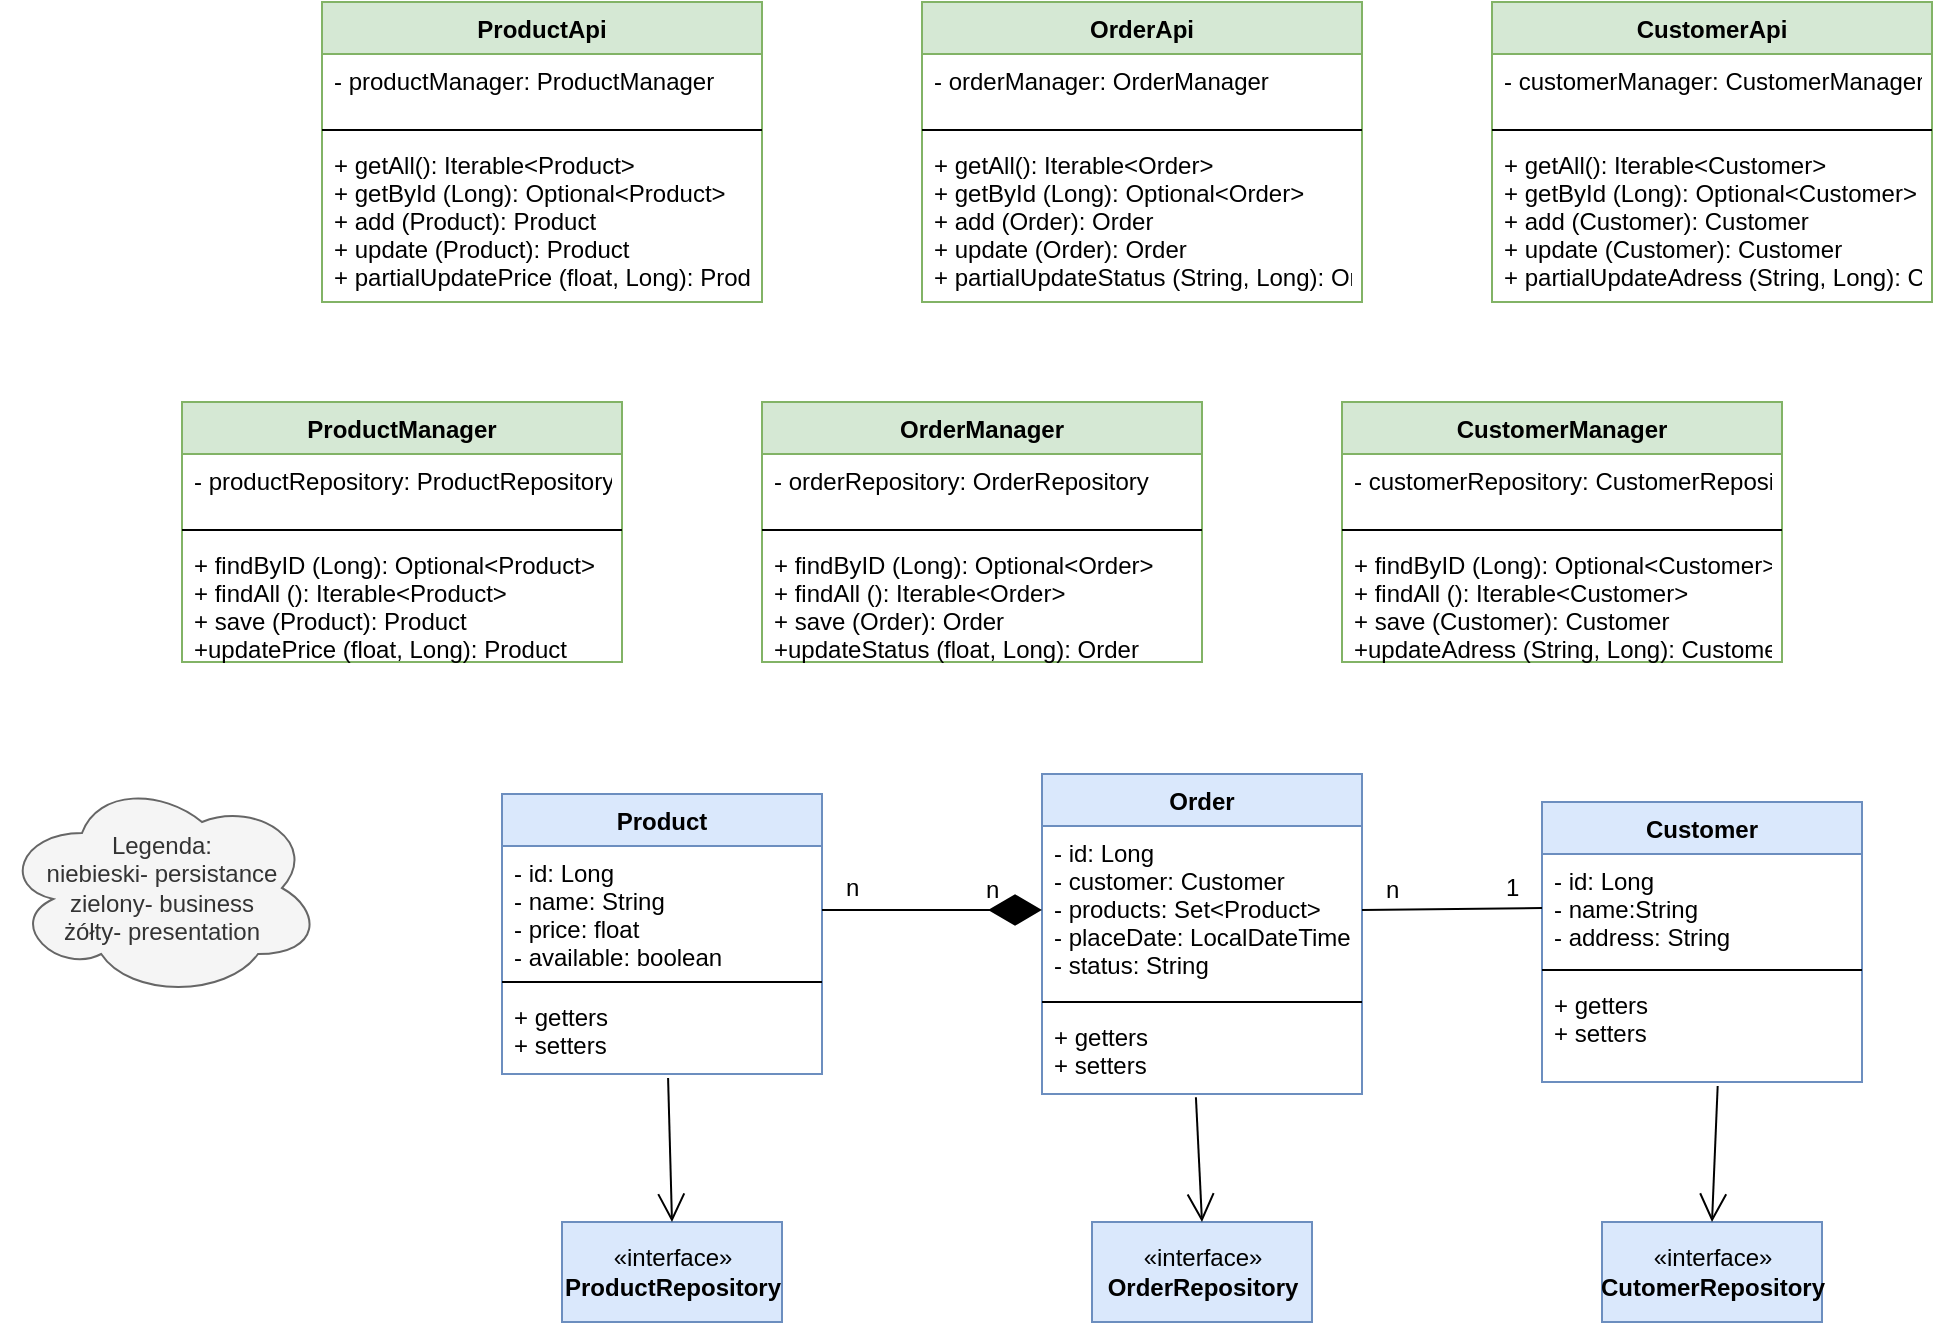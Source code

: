 <mxfile version="12.9.13" type="device"><diagram id="MQTRrIXLNAAnGkMyU6jz" name="Page-1"><mxGraphModel dx="1827" dy="1701" grid="1" gridSize="10" guides="1" tooltips="1" connect="1" arrows="1" fold="1" page="1" pageScale="1" pageWidth="827" pageHeight="1169" math="0" shadow="0"><root><mxCell id="0"/><mxCell id="1" parent="0"/><mxCell id="TRp4Vmo-0R3dU8FlxMCj-11" value="Product" style="swimlane;fontStyle=1;align=center;verticalAlign=top;childLayout=stackLayout;horizontal=1;startSize=26;horizontalStack=0;resizeParent=1;resizeParentMax=0;resizeLast=0;collapsible=1;marginBottom=0;fillColor=#dae8fc;strokeColor=#6c8ebf;" parent="1" vertex="1"><mxGeometry x="80" y="206" width="160" height="140" as="geometry"><mxRectangle x="80" y="206" width="70" height="26" as="alternateBounds"/></mxGeometry></mxCell><mxCell id="TRp4Vmo-0R3dU8FlxMCj-12" value="- id: Long&#10;- name: String&#10;- price: float&#10;- available: boolean" style="text;strokeColor=none;fillColor=none;align=left;verticalAlign=top;spacingLeft=4;spacingRight=4;overflow=hidden;rotatable=0;points=[[0,0.5],[1,0.5]];portConstraint=eastwest;" parent="TRp4Vmo-0R3dU8FlxMCj-11" vertex="1"><mxGeometry y="26" width="160" height="64" as="geometry"/></mxCell><mxCell id="TRp4Vmo-0R3dU8FlxMCj-13" value="" style="line;strokeWidth=1;fillColor=none;align=left;verticalAlign=middle;spacingTop=-1;spacingLeft=3;spacingRight=3;rotatable=0;labelPosition=right;points=[];portConstraint=eastwest;" parent="TRp4Vmo-0R3dU8FlxMCj-11" vertex="1"><mxGeometry y="90" width="160" height="8" as="geometry"/></mxCell><mxCell id="TRp4Vmo-0R3dU8FlxMCj-14" value="+ getters&#10;+ setters" style="text;strokeColor=none;fillColor=none;align=left;verticalAlign=top;spacingLeft=4;spacingRight=4;overflow=hidden;rotatable=0;points=[[0,0.5],[1,0.5]];portConstraint=eastwest;" parent="TRp4Vmo-0R3dU8FlxMCj-11" vertex="1"><mxGeometry y="98" width="160" height="42" as="geometry"/></mxCell><mxCell id="TRp4Vmo-0R3dU8FlxMCj-15" value="Order" style="swimlane;fontStyle=1;align=center;verticalAlign=top;childLayout=stackLayout;horizontal=1;startSize=26;horizontalStack=0;resizeParent=1;resizeParentMax=0;resizeLast=0;collapsible=1;marginBottom=0;fillColor=#dae8fc;strokeColor=#6c8ebf;" parent="1" vertex="1"><mxGeometry x="350" y="196" width="160" height="160" as="geometry"/></mxCell><mxCell id="TRp4Vmo-0R3dU8FlxMCj-16" value="- id: Long&#10;- customer: Customer &#10;- products: Set&lt;Product&gt;&#10;- placeDate: LocalDateTime&#10;- status: String" style="text;strokeColor=none;fillColor=none;align=left;verticalAlign=top;spacingLeft=4;spacingRight=4;overflow=hidden;rotatable=0;points=[[0,0.5],[1,0.5]];portConstraint=eastwest;" parent="TRp4Vmo-0R3dU8FlxMCj-15" vertex="1"><mxGeometry y="26" width="160" height="84" as="geometry"/></mxCell><mxCell id="TRp4Vmo-0R3dU8FlxMCj-17" value="" style="line;strokeWidth=1;fillColor=none;align=left;verticalAlign=middle;spacingTop=-1;spacingLeft=3;spacingRight=3;rotatable=0;labelPosition=right;points=[];portConstraint=eastwest;" parent="TRp4Vmo-0R3dU8FlxMCj-15" vertex="1"><mxGeometry y="110" width="160" height="8" as="geometry"/></mxCell><mxCell id="TRp4Vmo-0R3dU8FlxMCj-18" value="+ getters&#10;+ setters" style="text;strokeColor=none;fillColor=none;align=left;verticalAlign=top;spacingLeft=4;spacingRight=4;overflow=hidden;rotatable=0;points=[[0,0.5],[1,0.5]];portConstraint=eastwest;" parent="TRp4Vmo-0R3dU8FlxMCj-15" vertex="1"><mxGeometry y="118" width="160" height="42" as="geometry"/></mxCell><mxCell id="TRp4Vmo-0R3dU8FlxMCj-19" value="Customer" style="swimlane;fontStyle=1;align=center;verticalAlign=top;childLayout=stackLayout;horizontal=1;startSize=26;horizontalStack=0;resizeParent=1;resizeParentMax=0;resizeLast=0;collapsible=1;marginBottom=0;fillColor=#dae8fc;strokeColor=#6c8ebf;" parent="1" vertex="1"><mxGeometry x="600" y="210" width="160" height="140" as="geometry"/></mxCell><mxCell id="TRp4Vmo-0R3dU8FlxMCj-20" value="- id: Long&#10;- name:String &#10;- address: String" style="text;strokeColor=none;fillColor=none;align=left;verticalAlign=top;spacingLeft=4;spacingRight=4;overflow=hidden;rotatable=0;points=[[0,0.5],[1,0.5]];portConstraint=eastwest;" parent="TRp4Vmo-0R3dU8FlxMCj-19" vertex="1"><mxGeometry y="26" width="160" height="54" as="geometry"/></mxCell><mxCell id="TRp4Vmo-0R3dU8FlxMCj-21" value="" style="line;strokeWidth=1;fillColor=none;align=left;verticalAlign=middle;spacingTop=-1;spacingLeft=3;spacingRight=3;rotatable=0;labelPosition=right;points=[];portConstraint=eastwest;" parent="TRp4Vmo-0R3dU8FlxMCj-19" vertex="1"><mxGeometry y="80" width="160" height="8" as="geometry"/></mxCell><mxCell id="TRp4Vmo-0R3dU8FlxMCj-22" value="+ getters&#10;+ setters" style="text;strokeColor=none;fillColor=none;align=left;verticalAlign=top;spacingLeft=4;spacingRight=4;overflow=hidden;rotatable=0;points=[[0,0.5],[1,0.5]];portConstraint=eastwest;" parent="TRp4Vmo-0R3dU8FlxMCj-19" vertex="1"><mxGeometry y="88" width="160" height="52" as="geometry"/></mxCell><mxCell id="TRp4Vmo-0R3dU8FlxMCj-26" value="n" style="text;html=1;resizable=0;points=[];autosize=1;align=left;verticalAlign=top;spacingTop=-4;" parent="1" vertex="1"><mxGeometry x="250" y="243" width="20" height="20" as="geometry"/></mxCell><mxCell id="TRp4Vmo-0R3dU8FlxMCj-27" value="n" style="text;html=1;resizable=0;points=[];autosize=1;align=left;verticalAlign=top;spacingTop=-4;" parent="1" vertex="1"><mxGeometry x="320" y="244" width="20" height="20" as="geometry"/></mxCell><mxCell id="TRp4Vmo-0R3dU8FlxMCj-29" value="n" style="text;html=1;resizable=0;points=[];autosize=1;align=left;verticalAlign=top;spacingTop=-4;" parent="1" vertex="1"><mxGeometry x="520" y="244" width="20" height="20" as="geometry"/></mxCell><mxCell id="TRp4Vmo-0R3dU8FlxMCj-47" value="«interface»&lt;br&gt;&lt;b&gt;ProductRepository&lt;/b&gt;" style="html=1;fillColor=#dae8fc;strokeColor=#6c8ebf;" parent="1" vertex="1"><mxGeometry x="110" y="420" width="110" height="50" as="geometry"/></mxCell><mxCell id="TRp4Vmo-0R3dU8FlxMCj-48" value="«interface»&lt;br&gt;&lt;b&gt;OrderRepository&lt;/b&gt;" style="html=1;fillColor=#dae8fc;strokeColor=#6c8ebf;" parent="1" vertex="1"><mxGeometry x="375" y="420" width="110" height="50" as="geometry"/></mxCell><mxCell id="TRp4Vmo-0R3dU8FlxMCj-49" value="«interface»&lt;br&gt;&lt;b&gt;CutomerRepository&lt;/b&gt;" style="html=1;fillColor=#dae8fc;strokeColor=#6c8ebf;" parent="1" vertex="1"><mxGeometry x="630" y="420" width="110" height="50" as="geometry"/></mxCell><mxCell id="bGYFitAvwfhxaLgGt7f0-1" value="" style="endArrow=open;endFill=1;endSize=12;html=1;exitX=0.519;exitY=1.048;exitDx=0;exitDy=0;exitPerimeter=0;entryX=0.5;entryY=0;entryDx=0;entryDy=0;" parent="1" source="TRp4Vmo-0R3dU8FlxMCj-14" target="TRp4Vmo-0R3dU8FlxMCj-47" edge="1"><mxGeometry width="160" relative="1" as="geometry"><mxPoint x="80" y="490" as="sourcePoint"/><mxPoint x="240" y="490" as="targetPoint"/></mxGeometry></mxCell><mxCell id="bGYFitAvwfhxaLgGt7f0-2" value="" style="endArrow=open;endFill=1;endSize=12;html=1;exitX=0.481;exitY=1.038;exitDx=0;exitDy=0;exitPerimeter=0;entryX=0.5;entryY=0;entryDx=0;entryDy=0;" parent="1" source="TRp4Vmo-0R3dU8FlxMCj-18" target="TRp4Vmo-0R3dU8FlxMCj-48" edge="1"><mxGeometry width="160" relative="1" as="geometry"><mxPoint x="173.04" y="358.016" as="sourcePoint"/><mxPoint x="175" y="430" as="targetPoint"/></mxGeometry></mxCell><mxCell id="bGYFitAvwfhxaLgGt7f0-3" value="" style="endArrow=open;endFill=1;endSize=12;html=1;exitX=0.549;exitY=1.038;exitDx=0;exitDy=0;exitPerimeter=0;entryX=0.5;entryY=0;entryDx=0;entryDy=0;" parent="1" source="TRp4Vmo-0R3dU8FlxMCj-22" target="TRp4Vmo-0R3dU8FlxMCj-49" edge="1"><mxGeometry width="160" relative="1" as="geometry"><mxPoint x="183.04" y="368.016" as="sourcePoint"/><mxPoint x="185" y="440" as="targetPoint"/></mxGeometry></mxCell><mxCell id="bGYFitAvwfhxaLgGt7f0-8" value="" style="endArrow=none;html=1;entryX=0;entryY=0.5;entryDx=0;entryDy=0;exitX=1;exitY=0.5;exitDx=0;exitDy=0;" parent="1" source="TRp4Vmo-0R3dU8FlxMCj-16" target="TRp4Vmo-0R3dU8FlxMCj-20" edge="1"><mxGeometry width="50" height="50" relative="1" as="geometry"><mxPoint x="250" y="274.0" as="sourcePoint"/><mxPoint x="360" y="274.0" as="targetPoint"/></mxGeometry></mxCell><mxCell id="bGYFitAvwfhxaLgGt7f0-9" value="1" style="text;html=1;resizable=0;points=[];autosize=1;align=left;verticalAlign=top;spacingTop=-4;" parent="1" vertex="1"><mxGeometry x="580" y="243" width="20" height="20" as="geometry"/></mxCell><mxCell id="bGYFitAvwfhxaLgGt7f0-10" value="" style="endArrow=diamondThin;endFill=1;endSize=24;html=1;exitX=1;exitY=0.5;exitDx=0;exitDy=0;entryX=0;entryY=0.5;entryDx=0;entryDy=0;" parent="1" source="TRp4Vmo-0R3dU8FlxMCj-12" target="TRp4Vmo-0R3dU8FlxMCj-16" edge="1"><mxGeometry width="160" relative="1" as="geometry"><mxPoint x="80" y="710" as="sourcePoint"/><mxPoint x="290" y="400" as="targetPoint"/></mxGeometry></mxCell><mxCell id="-x6BlUAx2ABJrn5DepMD-21" value="Legenda:&lt;br&gt;niebieski- persistance&lt;br&gt;zielony- business&lt;br&gt;żółty- presentation" style="ellipse;shape=cloud;whiteSpace=wrap;html=1;fillColor=#f5f5f5;strokeColor=#666666;fontColor=#333333;" vertex="1" parent="1"><mxGeometry x="-170" y="198" width="160" height="110" as="geometry"/></mxCell><mxCell id="-x6BlUAx2ABJrn5DepMD-17" value="OrderApi" style="swimlane;fontStyle=1;align=center;verticalAlign=top;childLayout=stackLayout;horizontal=1;startSize=26;horizontalStack=0;resizeParent=1;resizeParentMax=0;resizeLast=0;collapsible=1;marginBottom=0;fillColor=#d5e8d4;strokeColor=#82b366;" vertex="1" parent="1"><mxGeometry x="290" y="-190" width="220" height="150" as="geometry"><mxRectangle x="80" y="206" width="70" height="26" as="alternateBounds"/></mxGeometry></mxCell><mxCell id="-x6BlUAx2ABJrn5DepMD-18" value="- orderManager: OrderManager" style="text;strokeColor=none;fillColor=none;align=left;verticalAlign=top;spacingLeft=4;spacingRight=4;overflow=hidden;rotatable=0;points=[[0,0.5],[1,0.5]];portConstraint=eastwest;" vertex="1" parent="-x6BlUAx2ABJrn5DepMD-17"><mxGeometry y="26" width="220" height="34" as="geometry"/></mxCell><mxCell id="-x6BlUAx2ABJrn5DepMD-19" value="" style="line;strokeWidth=1;fillColor=none;align=left;verticalAlign=middle;spacingTop=-1;spacingLeft=3;spacingRight=3;rotatable=0;labelPosition=right;points=[];portConstraint=eastwest;" vertex="1" parent="-x6BlUAx2ABJrn5DepMD-17"><mxGeometry y="60" width="220" height="8" as="geometry"/></mxCell><mxCell id="-x6BlUAx2ABJrn5DepMD-20" value="+ getAll(): Iterable&lt;Order&gt;&#10;+ getById (Long): Optional&lt;Order&gt;&#10;+ add (Order): Order&#10;+ update (Order): Order&#10;+ partialUpdateStatus (String, Long): Order" style="text;strokeColor=none;fillColor=none;align=left;verticalAlign=top;spacingLeft=4;spacingRight=4;overflow=hidden;rotatable=0;points=[[0,0.5],[1,0.5]];portConstraint=eastwest;" vertex="1" parent="-x6BlUAx2ABJrn5DepMD-17"><mxGeometry y="68" width="220" height="82" as="geometry"/></mxCell><mxCell id="-x6BlUAx2ABJrn5DepMD-13" value="CustomerApi" style="swimlane;fontStyle=1;align=center;verticalAlign=top;childLayout=stackLayout;horizontal=1;startSize=26;horizontalStack=0;resizeParent=1;resizeParentMax=0;resizeLast=0;collapsible=1;marginBottom=0;fillColor=#d5e8d4;strokeColor=#82b366;" vertex="1" parent="1"><mxGeometry x="575" y="-190" width="220" height="150" as="geometry"><mxRectangle x="80" y="206" width="70" height="26" as="alternateBounds"/></mxGeometry></mxCell><mxCell id="-x6BlUAx2ABJrn5DepMD-14" value="- customerManager: CustomerManager" style="text;strokeColor=none;fillColor=none;align=left;verticalAlign=top;spacingLeft=4;spacingRight=4;overflow=hidden;rotatable=0;points=[[0,0.5],[1,0.5]];portConstraint=eastwest;" vertex="1" parent="-x6BlUAx2ABJrn5DepMD-13"><mxGeometry y="26" width="220" height="34" as="geometry"/></mxCell><mxCell id="-x6BlUAx2ABJrn5DepMD-15" value="" style="line;strokeWidth=1;fillColor=none;align=left;verticalAlign=middle;spacingTop=-1;spacingLeft=3;spacingRight=3;rotatable=0;labelPosition=right;points=[];portConstraint=eastwest;" vertex="1" parent="-x6BlUAx2ABJrn5DepMD-13"><mxGeometry y="60" width="220" height="8" as="geometry"/></mxCell><mxCell id="-x6BlUAx2ABJrn5DepMD-16" value="+ getAll(): Iterable&lt;Customer&gt;&#10;+ getById (Long): Optional&lt;Customer&gt;&#10;+ add (Customer): Customer&#10;+ update (Customer): Customer&#10;+ partialUpdateAdress (String, Long): Customer" style="text;strokeColor=none;fillColor=none;align=left;verticalAlign=top;spacingLeft=4;spacingRight=4;overflow=hidden;rotatable=0;points=[[0,0.5],[1,0.5]];portConstraint=eastwest;" vertex="1" parent="-x6BlUAx2ABJrn5DepMD-13"><mxGeometry y="68" width="220" height="82" as="geometry"/></mxCell><mxCell id="-x6BlUAx2ABJrn5DepMD-5" value="OrderManager" style="swimlane;fontStyle=1;align=center;verticalAlign=top;childLayout=stackLayout;horizontal=1;startSize=26;horizontalStack=0;resizeParent=1;resizeParentMax=0;resizeLast=0;collapsible=1;marginBottom=0;fillColor=#d5e8d4;strokeColor=#82b366;" vertex="1" parent="1"><mxGeometry x="210" y="10" width="220" height="130" as="geometry"><mxRectangle x="80" y="206" width="70" height="26" as="alternateBounds"/></mxGeometry></mxCell><mxCell id="-x6BlUAx2ABJrn5DepMD-6" value="- orderRepository: OrderRepository" style="text;strokeColor=none;fillColor=none;align=left;verticalAlign=top;spacingLeft=4;spacingRight=4;overflow=hidden;rotatable=0;points=[[0,0.5],[1,0.5]];portConstraint=eastwest;" vertex="1" parent="-x6BlUAx2ABJrn5DepMD-5"><mxGeometry y="26" width="220" height="34" as="geometry"/></mxCell><mxCell id="-x6BlUAx2ABJrn5DepMD-7" value="" style="line;strokeWidth=1;fillColor=none;align=left;verticalAlign=middle;spacingTop=-1;spacingLeft=3;spacingRight=3;rotatable=0;labelPosition=right;points=[];portConstraint=eastwest;" vertex="1" parent="-x6BlUAx2ABJrn5DepMD-5"><mxGeometry y="60" width="220" height="8" as="geometry"/></mxCell><mxCell id="-x6BlUAx2ABJrn5DepMD-8" value="+ findByID (Long): Optional&lt;Order&gt; &#10;+ findAll (): Iterable&lt;Order&gt;&#10;+ save (Order): Order&#10;+updateStatus (float, Long): Order" style="text;strokeColor=none;fillColor=none;align=left;verticalAlign=top;spacingLeft=4;spacingRight=4;overflow=hidden;rotatable=0;points=[[0,0.5],[1,0.5]];portConstraint=eastwest;" vertex="1" parent="-x6BlUAx2ABJrn5DepMD-5"><mxGeometry y="68" width="220" height="62" as="geometry"/></mxCell><mxCell id="-x6BlUAx2ABJrn5DepMD-9" value="CustomerManager" style="swimlane;fontStyle=1;align=center;verticalAlign=top;childLayout=stackLayout;horizontal=1;startSize=26;horizontalStack=0;resizeParent=1;resizeParentMax=0;resizeLast=0;collapsible=1;marginBottom=0;fillColor=#d5e8d4;strokeColor=#82b366;" vertex="1" parent="1"><mxGeometry x="500" y="10" width="220" height="130" as="geometry"><mxRectangle x="570" width="70" height="26" as="alternateBounds"/></mxGeometry></mxCell><mxCell id="-x6BlUAx2ABJrn5DepMD-10" value="- customerRepository: CustomerRepository" style="text;strokeColor=none;fillColor=none;align=left;verticalAlign=top;spacingLeft=4;spacingRight=4;overflow=hidden;rotatable=0;points=[[0,0.5],[1,0.5]];portConstraint=eastwest;" vertex="1" parent="-x6BlUAx2ABJrn5DepMD-9"><mxGeometry y="26" width="220" height="34" as="geometry"/></mxCell><mxCell id="-x6BlUAx2ABJrn5DepMD-11" value="" style="line;strokeWidth=1;fillColor=none;align=left;verticalAlign=middle;spacingTop=-1;spacingLeft=3;spacingRight=3;rotatable=0;labelPosition=right;points=[];portConstraint=eastwest;" vertex="1" parent="-x6BlUAx2ABJrn5DepMD-9"><mxGeometry y="60" width="220" height="8" as="geometry"/></mxCell><mxCell id="-x6BlUAx2ABJrn5DepMD-12" value="+ findByID (Long): Optional&lt;Customer&gt; &#10;+ findAll (): Iterable&lt;Customer&gt;&#10;+ save (Customer): Customer&#10;+updateAdress (String, Long): Customer" style="text;strokeColor=none;fillColor=none;align=left;verticalAlign=top;spacingLeft=4;spacingRight=4;overflow=hidden;rotatable=0;points=[[0,0.5],[1,0.5]];portConstraint=eastwest;" vertex="1" parent="-x6BlUAx2ABJrn5DepMD-9"><mxGeometry y="68" width="220" height="62" as="geometry"/></mxCell><mxCell id="-x6BlUAx2ABJrn5DepMD-1" value="ProductManager" style="swimlane;fontStyle=1;align=center;verticalAlign=top;childLayout=stackLayout;horizontal=1;startSize=26;horizontalStack=0;resizeParent=1;resizeParentMax=0;resizeLast=0;collapsible=1;marginBottom=0;fillColor=#d5e8d4;strokeColor=#82b366;" vertex="1" parent="1"><mxGeometry x="-80" y="10" width="220" height="130" as="geometry"><mxRectangle x="80" y="206" width="70" height="26" as="alternateBounds"/></mxGeometry></mxCell><mxCell id="-x6BlUAx2ABJrn5DepMD-2" value="- productRepository: ProductRepository" style="text;strokeColor=none;fillColor=none;align=left;verticalAlign=top;spacingLeft=4;spacingRight=4;overflow=hidden;rotatable=0;points=[[0,0.5],[1,0.5]];portConstraint=eastwest;" vertex="1" parent="-x6BlUAx2ABJrn5DepMD-1"><mxGeometry y="26" width="220" height="34" as="geometry"/></mxCell><mxCell id="-x6BlUAx2ABJrn5DepMD-3" value="" style="line;strokeWidth=1;fillColor=none;align=left;verticalAlign=middle;spacingTop=-1;spacingLeft=3;spacingRight=3;rotatable=0;labelPosition=right;points=[];portConstraint=eastwest;" vertex="1" parent="-x6BlUAx2ABJrn5DepMD-1"><mxGeometry y="60" width="220" height="8" as="geometry"/></mxCell><mxCell id="-x6BlUAx2ABJrn5DepMD-4" value="+ findByID (Long): Optional&lt;Product&gt; &#10;+ findAll (): Iterable&lt;Product&gt;&#10;+ save (Product): Product&#10;+updatePrice (float, Long): Product" style="text;strokeColor=none;fillColor=none;align=left;verticalAlign=top;spacingLeft=4;spacingRight=4;overflow=hidden;rotatable=0;points=[[0,0.5],[1,0.5]];portConstraint=eastwest;" vertex="1" parent="-x6BlUAx2ABJrn5DepMD-1"><mxGeometry y="68" width="220" height="62" as="geometry"/></mxCell><mxCell id="-x6BlUAx2ABJrn5DepMD-22" value="ProductApi" style="swimlane;fontStyle=1;align=center;verticalAlign=top;childLayout=stackLayout;horizontal=1;startSize=26;horizontalStack=0;resizeParent=1;resizeParentMax=0;resizeLast=0;collapsible=1;marginBottom=0;fillColor=#d5e8d4;strokeColor=#82b366;" vertex="1" parent="1"><mxGeometry x="-10" y="-190" width="220" height="150" as="geometry"><mxRectangle x="80" y="206" width="70" height="26" as="alternateBounds"/></mxGeometry></mxCell><mxCell id="-x6BlUAx2ABJrn5DepMD-23" value="- productManager: ProductManager" style="text;strokeColor=none;fillColor=none;align=left;verticalAlign=top;spacingLeft=4;spacingRight=4;overflow=hidden;rotatable=0;points=[[0,0.5],[1,0.5]];portConstraint=eastwest;" vertex="1" parent="-x6BlUAx2ABJrn5DepMD-22"><mxGeometry y="26" width="220" height="34" as="geometry"/></mxCell><mxCell id="-x6BlUAx2ABJrn5DepMD-24" value="" style="line;strokeWidth=1;fillColor=none;align=left;verticalAlign=middle;spacingTop=-1;spacingLeft=3;spacingRight=3;rotatable=0;labelPosition=right;points=[];portConstraint=eastwest;" vertex="1" parent="-x6BlUAx2ABJrn5DepMD-22"><mxGeometry y="60" width="220" height="8" as="geometry"/></mxCell><mxCell id="-x6BlUAx2ABJrn5DepMD-25" value="+ getAll(): Iterable&lt;Product&gt;&#10;+ getById (Long): Optional&lt;Product&gt;&#10;+ add (Product): Product&#10;+ update (Product): Product&#10;+ partialUpdatePrice (float, Long): Product" style="text;strokeColor=none;fillColor=none;align=left;verticalAlign=top;spacingLeft=4;spacingRight=4;overflow=hidden;rotatable=0;points=[[0,0.5],[1,0.5]];portConstraint=eastwest;" vertex="1" parent="-x6BlUAx2ABJrn5DepMD-22"><mxGeometry y="68" width="220" height="82" as="geometry"/></mxCell></root></mxGraphModel></diagram></mxfile>